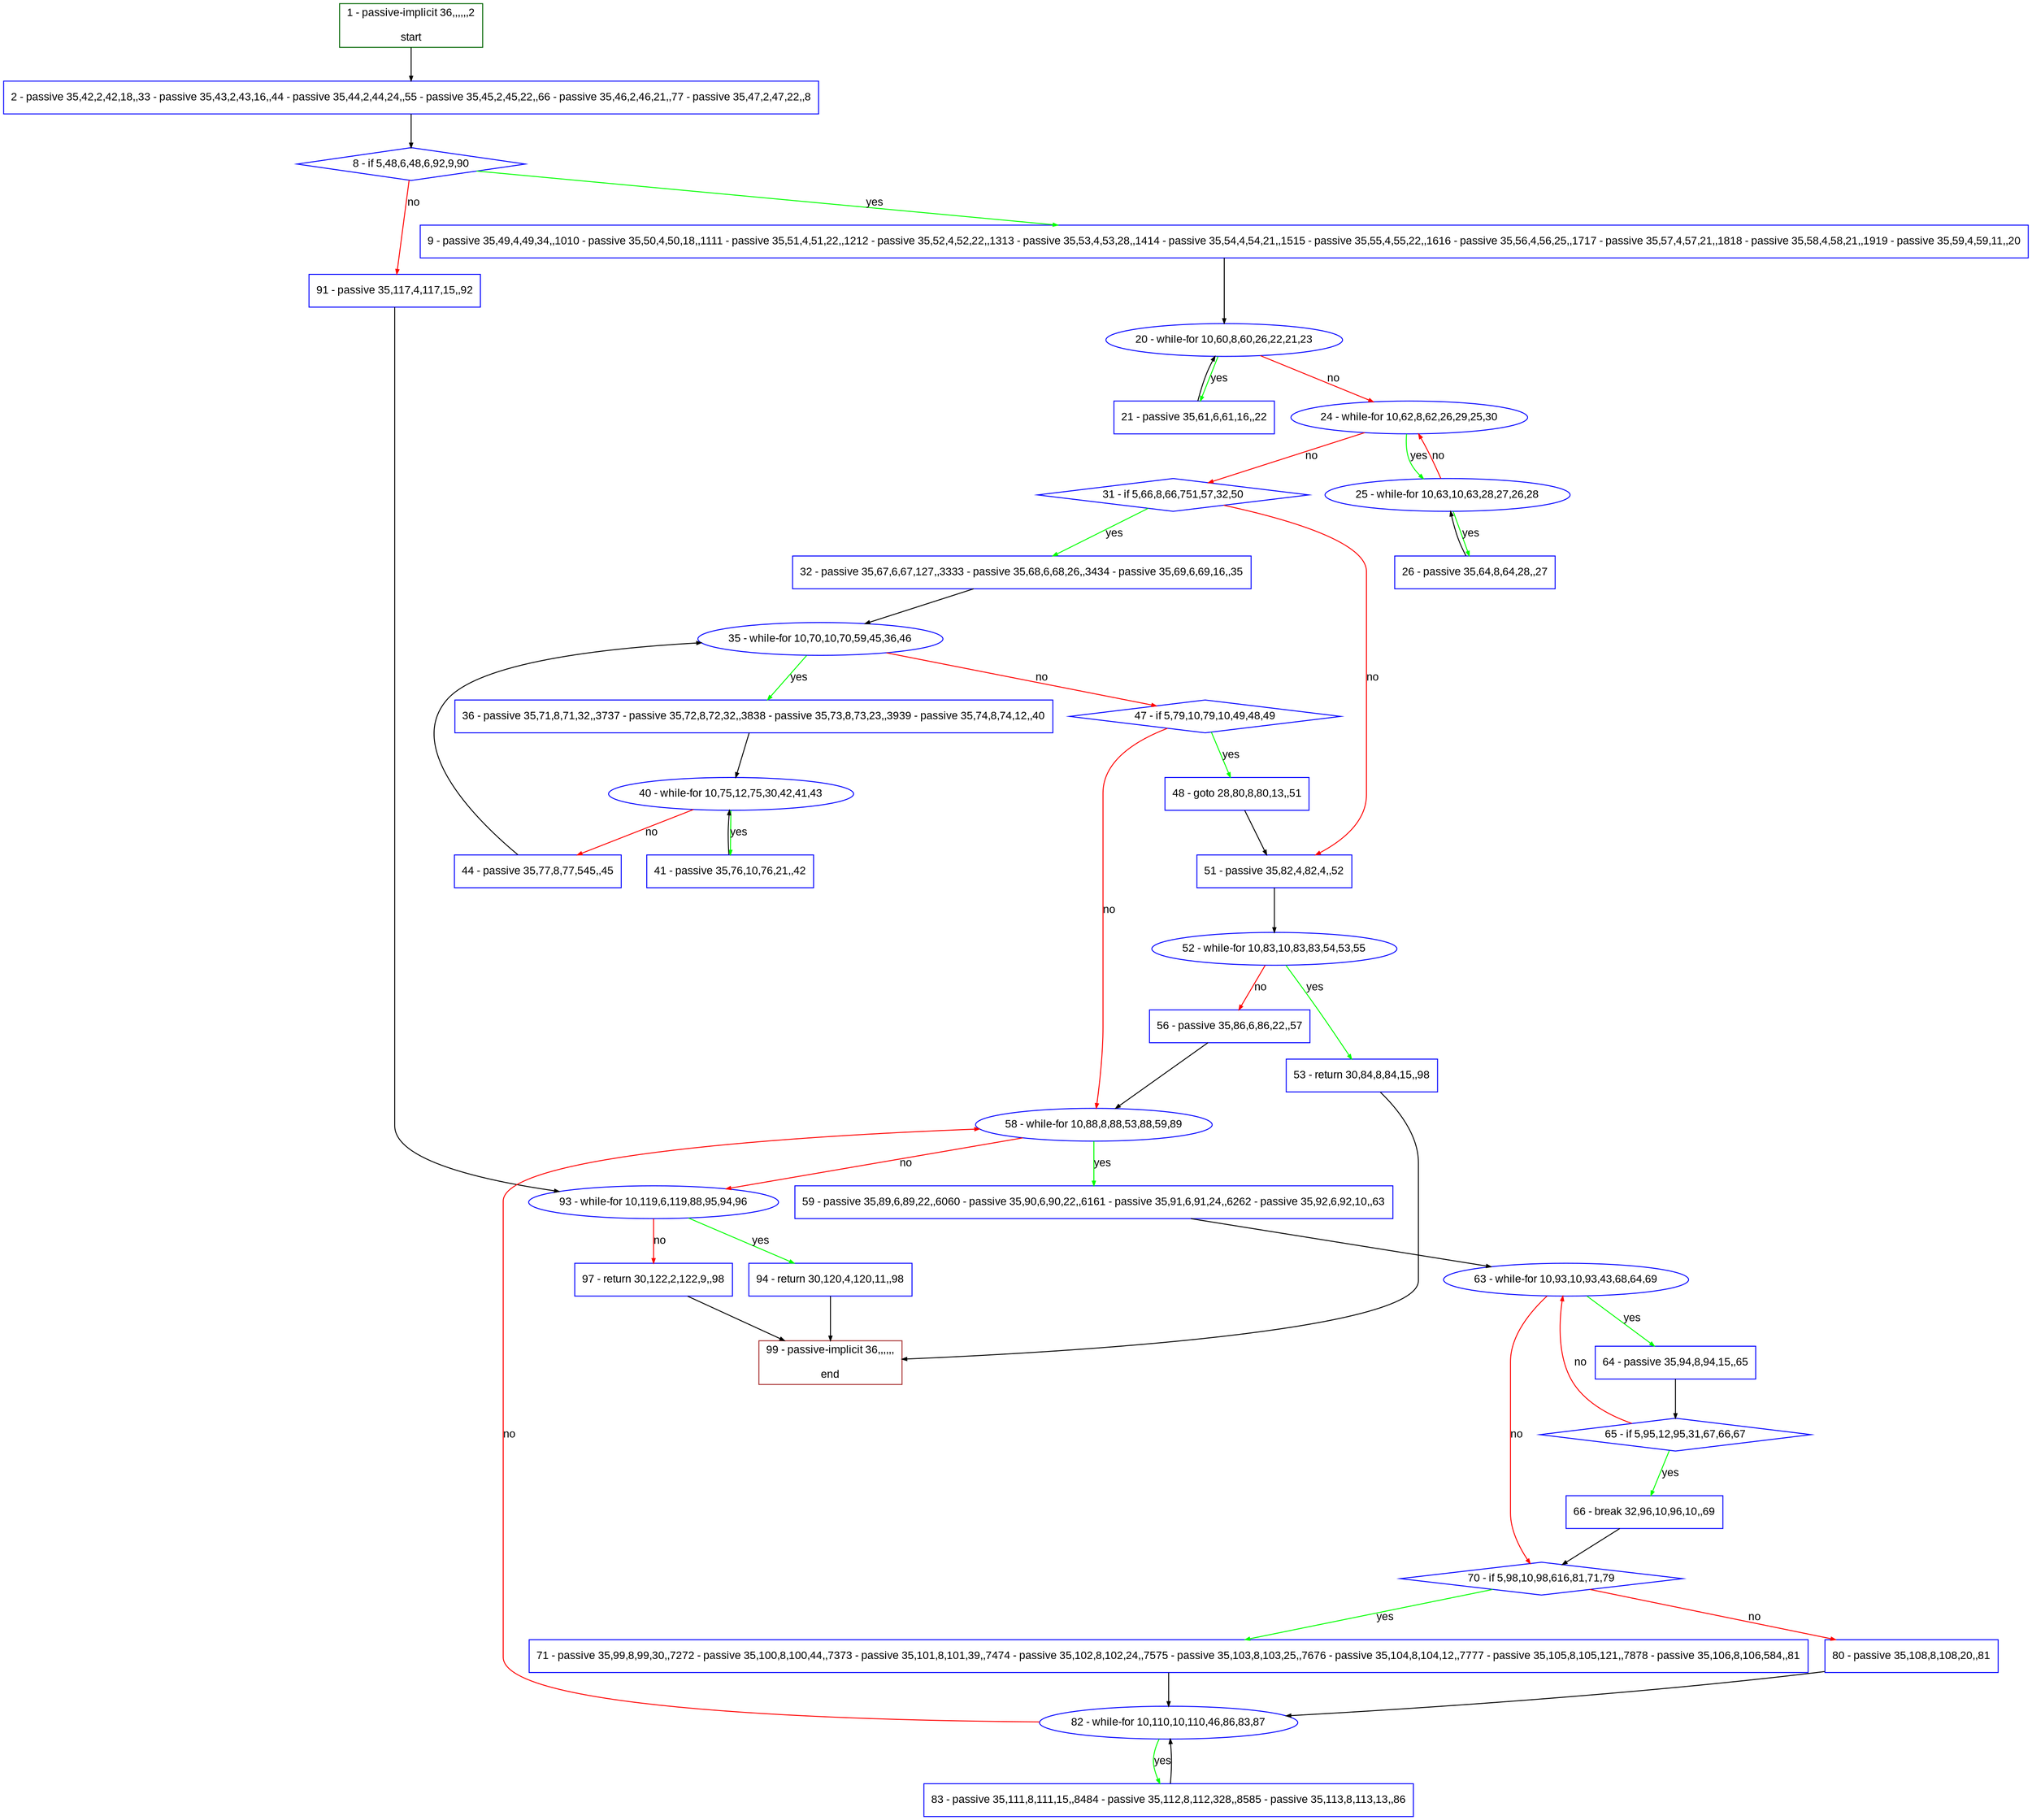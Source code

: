 digraph "" {
  graph [pack="true", label="", fontsize="12", packmode="clust", fontname="Arial", fillcolor="#FFFFCC", bgcolor="white", style="rounded,filled", compound="true"];
  node [node_initialized="no", label="", color="grey", fontsize="12", fillcolor="white", fontname="Arial", style="filled", shape="rectangle", compound="true", fixedsize="false"];
  edge [fontcolor="black", arrowhead="normal", arrowtail="none", arrowsize="0.5", ltail="", label="", color="black", fontsize="12", lhead="", fontname="Arial", dir="forward", compound="true"];
  __N1 [label="2 - passive 35,42,2,42,18,,33 - passive 35,43,2,43,16,,44 - passive 35,44,2,44,24,,55 - passive 35,45,2,45,22,,66 - passive 35,46,2,46,21,,77 - passive 35,47,2,47,22,,8", color="#0000ff", fillcolor="#ffffff", style="filled", shape="box"];
  __N2 [label="1 - passive-implicit 36,,,,,,2\n\nstart", color="#006400", fillcolor="#ffffff", style="filled", shape="box"];
  __N3 [label="8 - if 5,48,6,48,6,92,9,90", color="#0000ff", fillcolor="#ffffff", style="filled", shape="diamond"];
  __N4 [label="9 - passive 35,49,4,49,34,,1010 - passive 35,50,4,50,18,,1111 - passive 35,51,4,51,22,,1212 - passive 35,52,4,52,22,,1313 - passive 35,53,4,53,28,,1414 - passive 35,54,4,54,21,,1515 - passive 35,55,4,55,22,,1616 - passive 35,56,4,56,25,,1717 - passive 35,57,4,57,21,,1818 - passive 35,58,4,58,21,,1919 - passive 35,59,4,59,11,,20", color="#0000ff", fillcolor="#ffffff", style="filled", shape="box"];
  __N5 [label="91 - passive 35,117,4,117,15,,92", color="#0000ff", fillcolor="#ffffff", style="filled", shape="box"];
  __N6 [label="20 - while-for 10,60,8,60,26,22,21,23", color="#0000ff", fillcolor="#ffffff", style="filled", shape="oval"];
  __N7 [label="21 - passive 35,61,6,61,16,,22", color="#0000ff", fillcolor="#ffffff", style="filled", shape="box"];
  __N8 [label="24 - while-for 10,62,8,62,26,29,25,30", color="#0000ff", fillcolor="#ffffff", style="filled", shape="oval"];
  __N9 [label="25 - while-for 10,63,10,63,28,27,26,28", color="#0000ff", fillcolor="#ffffff", style="filled", shape="oval"];
  __N10 [label="31 - if 5,66,8,66,751,57,32,50", color="#0000ff", fillcolor="#ffffff", style="filled", shape="diamond"];
  __N11 [label="26 - passive 35,64,8,64,28,,27", color="#0000ff", fillcolor="#ffffff", style="filled", shape="box"];
  __N12 [label="32 - passive 35,67,6,67,127,,3333 - passive 35,68,6,68,26,,3434 - passive 35,69,6,69,16,,35", color="#0000ff", fillcolor="#ffffff", style="filled", shape="box"];
  __N13 [label="51 - passive 35,82,4,82,4,,52", color="#0000ff", fillcolor="#ffffff", style="filled", shape="box"];
  __N14 [label="35 - while-for 10,70,10,70,59,45,36,46", color="#0000ff", fillcolor="#ffffff", style="filled", shape="oval"];
  __N15 [label="36 - passive 35,71,8,71,32,,3737 - passive 35,72,8,72,32,,3838 - passive 35,73,8,73,23,,3939 - passive 35,74,8,74,12,,40", color="#0000ff", fillcolor="#ffffff", style="filled", shape="box"];
  __N16 [label="47 - if 5,79,10,79,10,49,48,49", color="#0000ff", fillcolor="#ffffff", style="filled", shape="diamond"];
  __N17 [label="40 - while-for 10,75,12,75,30,42,41,43", color="#0000ff", fillcolor="#ffffff", style="filled", shape="oval"];
  __N18 [label="41 - passive 35,76,10,76,21,,42", color="#0000ff", fillcolor="#ffffff", style="filled", shape="box"];
  __N19 [label="44 - passive 35,77,8,77,545,,45", color="#0000ff", fillcolor="#ffffff", style="filled", shape="box"];
  __N20 [label="48 - goto 28,80,8,80,13,,51", color="#0000ff", fillcolor="#ffffff", style="filled", shape="box"];
  __N21 [label="58 - while-for 10,88,8,88,53,88,59,89", color="#0000ff", fillcolor="#ffffff", style="filled", shape="oval"];
  __N22 [label="52 - while-for 10,83,10,83,83,54,53,55", color="#0000ff", fillcolor="#ffffff", style="filled", shape="oval"];
  __N23 [label="53 - return 30,84,8,84,15,,98", color="#0000ff", fillcolor="#ffffff", style="filled", shape="box"];
  __N24 [label="56 - passive 35,86,6,86,22,,57", color="#0000ff", fillcolor="#ffffff", style="filled", shape="box"];
  __N25 [label="99 - passive-implicit 36,,,,,,\n\nend", color="#a52a2a", fillcolor="#ffffff", style="filled", shape="box"];
  __N26 [label="59 - passive 35,89,6,89,22,,6060 - passive 35,90,6,90,22,,6161 - passive 35,91,6,91,24,,6262 - passive 35,92,6,92,10,,63", color="#0000ff", fillcolor="#ffffff", style="filled", shape="box"];
  __N27 [label="93 - while-for 10,119,6,119,88,95,94,96", color="#0000ff", fillcolor="#ffffff", style="filled", shape="oval"];
  __N28 [label="63 - while-for 10,93,10,93,43,68,64,69", color="#0000ff", fillcolor="#ffffff", style="filled", shape="oval"];
  __N29 [label="64 - passive 35,94,8,94,15,,65", color="#0000ff", fillcolor="#ffffff", style="filled", shape="box"];
  __N30 [label="70 - if 5,98,10,98,616,81,71,79", color="#0000ff", fillcolor="#ffffff", style="filled", shape="diamond"];
  __N31 [label="65 - if 5,95,12,95,31,67,66,67", color="#0000ff", fillcolor="#ffffff", style="filled", shape="diamond"];
  __N32 [label="66 - break 32,96,10,96,10,,69", color="#0000ff", fillcolor="#ffffff", style="filled", shape="box"];
  __N33 [label="71 - passive 35,99,8,99,30,,7272 - passive 35,100,8,100,44,,7373 - passive 35,101,8,101,39,,7474 - passive 35,102,8,102,24,,7575 - passive 35,103,8,103,25,,7676 - passive 35,104,8,104,12,,7777 - passive 35,105,8,105,121,,7878 - passive 35,106,8,106,584,,81", color="#0000ff", fillcolor="#ffffff", style="filled", shape="box"];
  __N34 [label="80 - passive 35,108,8,108,20,,81", color="#0000ff", fillcolor="#ffffff", style="filled", shape="box"];
  __N35 [label="82 - while-for 10,110,10,110,46,86,83,87", color="#0000ff", fillcolor="#ffffff", style="filled", shape="oval"];
  __N36 [label="83 - passive 35,111,8,111,15,,8484 - passive 35,112,8,112,328,,8585 - passive 35,113,8,113,13,,86", color="#0000ff", fillcolor="#ffffff", style="filled", shape="box"];
  __N37 [label="94 - return 30,120,4,120,11,,98", color="#0000ff", fillcolor="#ffffff", style="filled", shape="box"];
  __N38 [label="97 - return 30,122,2,122,9,,98", color="#0000ff", fillcolor="#ffffff", style="filled", shape="box"];
  __N2 -> __N1 [arrowhead="normal", arrowtail="none", color="#000000", label="", dir="forward"];
  __N1 -> __N3 [arrowhead="normal", arrowtail="none", color="#000000", label="", dir="forward"];
  __N3 -> __N4 [arrowhead="normal", arrowtail="none", color="#00ff00", label="yes", dir="forward"];
  __N3 -> __N5 [arrowhead="normal", arrowtail="none", color="#ff0000", label="no", dir="forward"];
  __N4 -> __N6 [arrowhead="normal", arrowtail="none", color="#000000", label="", dir="forward"];
  __N6 -> __N7 [arrowhead="normal", arrowtail="none", color="#00ff00", label="yes", dir="forward"];
  __N7 -> __N6 [arrowhead="normal", arrowtail="none", color="#000000", label="", dir="forward"];
  __N6 -> __N8 [arrowhead="normal", arrowtail="none", color="#ff0000", label="no", dir="forward"];
  __N8 -> __N9 [arrowhead="normal", arrowtail="none", color="#00ff00", label="yes", dir="forward"];
  __N9 -> __N8 [arrowhead="normal", arrowtail="none", color="#ff0000", label="no", dir="forward"];
  __N8 -> __N10 [arrowhead="normal", arrowtail="none", color="#ff0000", label="no", dir="forward"];
  __N9 -> __N11 [arrowhead="normal", arrowtail="none", color="#00ff00", label="yes", dir="forward"];
  __N11 -> __N9 [arrowhead="normal", arrowtail="none", color="#000000", label="", dir="forward"];
  __N10 -> __N12 [arrowhead="normal", arrowtail="none", color="#00ff00", label="yes", dir="forward"];
  __N10 -> __N13 [arrowhead="normal", arrowtail="none", color="#ff0000", label="no", dir="forward"];
  __N12 -> __N14 [arrowhead="normal", arrowtail="none", color="#000000", label="", dir="forward"];
  __N14 -> __N15 [arrowhead="normal", arrowtail="none", color="#00ff00", label="yes", dir="forward"];
  __N14 -> __N16 [arrowhead="normal", arrowtail="none", color="#ff0000", label="no", dir="forward"];
  __N15 -> __N17 [arrowhead="normal", arrowtail="none", color="#000000", label="", dir="forward"];
  __N17 -> __N18 [arrowhead="normal", arrowtail="none", color="#00ff00", label="yes", dir="forward"];
  __N18 -> __N17 [arrowhead="normal", arrowtail="none", color="#000000", label="", dir="forward"];
  __N17 -> __N19 [arrowhead="normal", arrowtail="none", color="#ff0000", label="no", dir="forward"];
  __N19 -> __N14 [arrowhead="normal", arrowtail="none", color="#000000", label="", dir="forward"];
  __N16 -> __N20 [arrowhead="normal", arrowtail="none", color="#00ff00", label="yes", dir="forward"];
  __N16 -> __N21 [arrowhead="normal", arrowtail="none", color="#ff0000", label="no", dir="forward"];
  __N20 -> __N13 [arrowhead="normal", arrowtail="none", color="#000000", label="", dir="forward"];
  __N13 -> __N22 [arrowhead="normal", arrowtail="none", color="#000000", label="", dir="forward"];
  __N22 -> __N23 [arrowhead="normal", arrowtail="none", color="#00ff00", label="yes", dir="forward"];
  __N22 -> __N24 [arrowhead="normal", arrowtail="none", color="#ff0000", label="no", dir="forward"];
  __N23 -> __N25 [arrowhead="normal", arrowtail="none", color="#000000", label="", dir="forward"];
  __N24 -> __N21 [arrowhead="normal", arrowtail="none", color="#000000", label="", dir="forward"];
  __N21 -> __N26 [arrowhead="normal", arrowtail="none", color="#00ff00", label="yes", dir="forward"];
  __N21 -> __N27 [arrowhead="normal", arrowtail="none", color="#ff0000", label="no", dir="forward"];
  __N26 -> __N28 [arrowhead="normal", arrowtail="none", color="#000000", label="", dir="forward"];
  __N28 -> __N29 [arrowhead="normal", arrowtail="none", color="#00ff00", label="yes", dir="forward"];
  __N28 -> __N30 [arrowhead="normal", arrowtail="none", color="#ff0000", label="no", dir="forward"];
  __N29 -> __N31 [arrowhead="normal", arrowtail="none", color="#000000", label="", dir="forward"];
  __N31 -> __N28 [arrowhead="normal", arrowtail="none", color="#ff0000", label="no", dir="forward"];
  __N31 -> __N32 [arrowhead="normal", arrowtail="none", color="#00ff00", label="yes", dir="forward"];
  __N32 -> __N30 [arrowhead="normal", arrowtail="none", color="#000000", label="", dir="forward"];
  __N30 -> __N33 [arrowhead="normal", arrowtail="none", color="#00ff00", label="yes", dir="forward"];
  __N30 -> __N34 [arrowhead="normal", arrowtail="none", color="#ff0000", label="no", dir="forward"];
  __N33 -> __N35 [arrowhead="normal", arrowtail="none", color="#000000", label="", dir="forward"];
  __N34 -> __N35 [arrowhead="normal", arrowtail="none", color="#000000", label="", dir="forward"];
  __N35 -> __N21 [arrowhead="normal", arrowtail="none", color="#ff0000", label="no", dir="forward"];
  __N35 -> __N36 [arrowhead="normal", arrowtail="none", color="#00ff00", label="yes", dir="forward"];
  __N36 -> __N35 [arrowhead="normal", arrowtail="none", color="#000000", label="", dir="forward"];
  __N5 -> __N27 [arrowhead="normal", arrowtail="none", color="#000000", label="", dir="forward"];
  __N27 -> __N37 [arrowhead="normal", arrowtail="none", color="#00ff00", label="yes", dir="forward"];
  __N27 -> __N38 [arrowhead="normal", arrowtail="none", color="#ff0000", label="no", dir="forward"];
  __N37 -> __N25 [arrowhead="normal", arrowtail="none", color="#000000", label="", dir="forward"];
  __N38 -> __N25 [arrowhead="normal", arrowtail="none", color="#000000", label="", dir="forward"];
}
